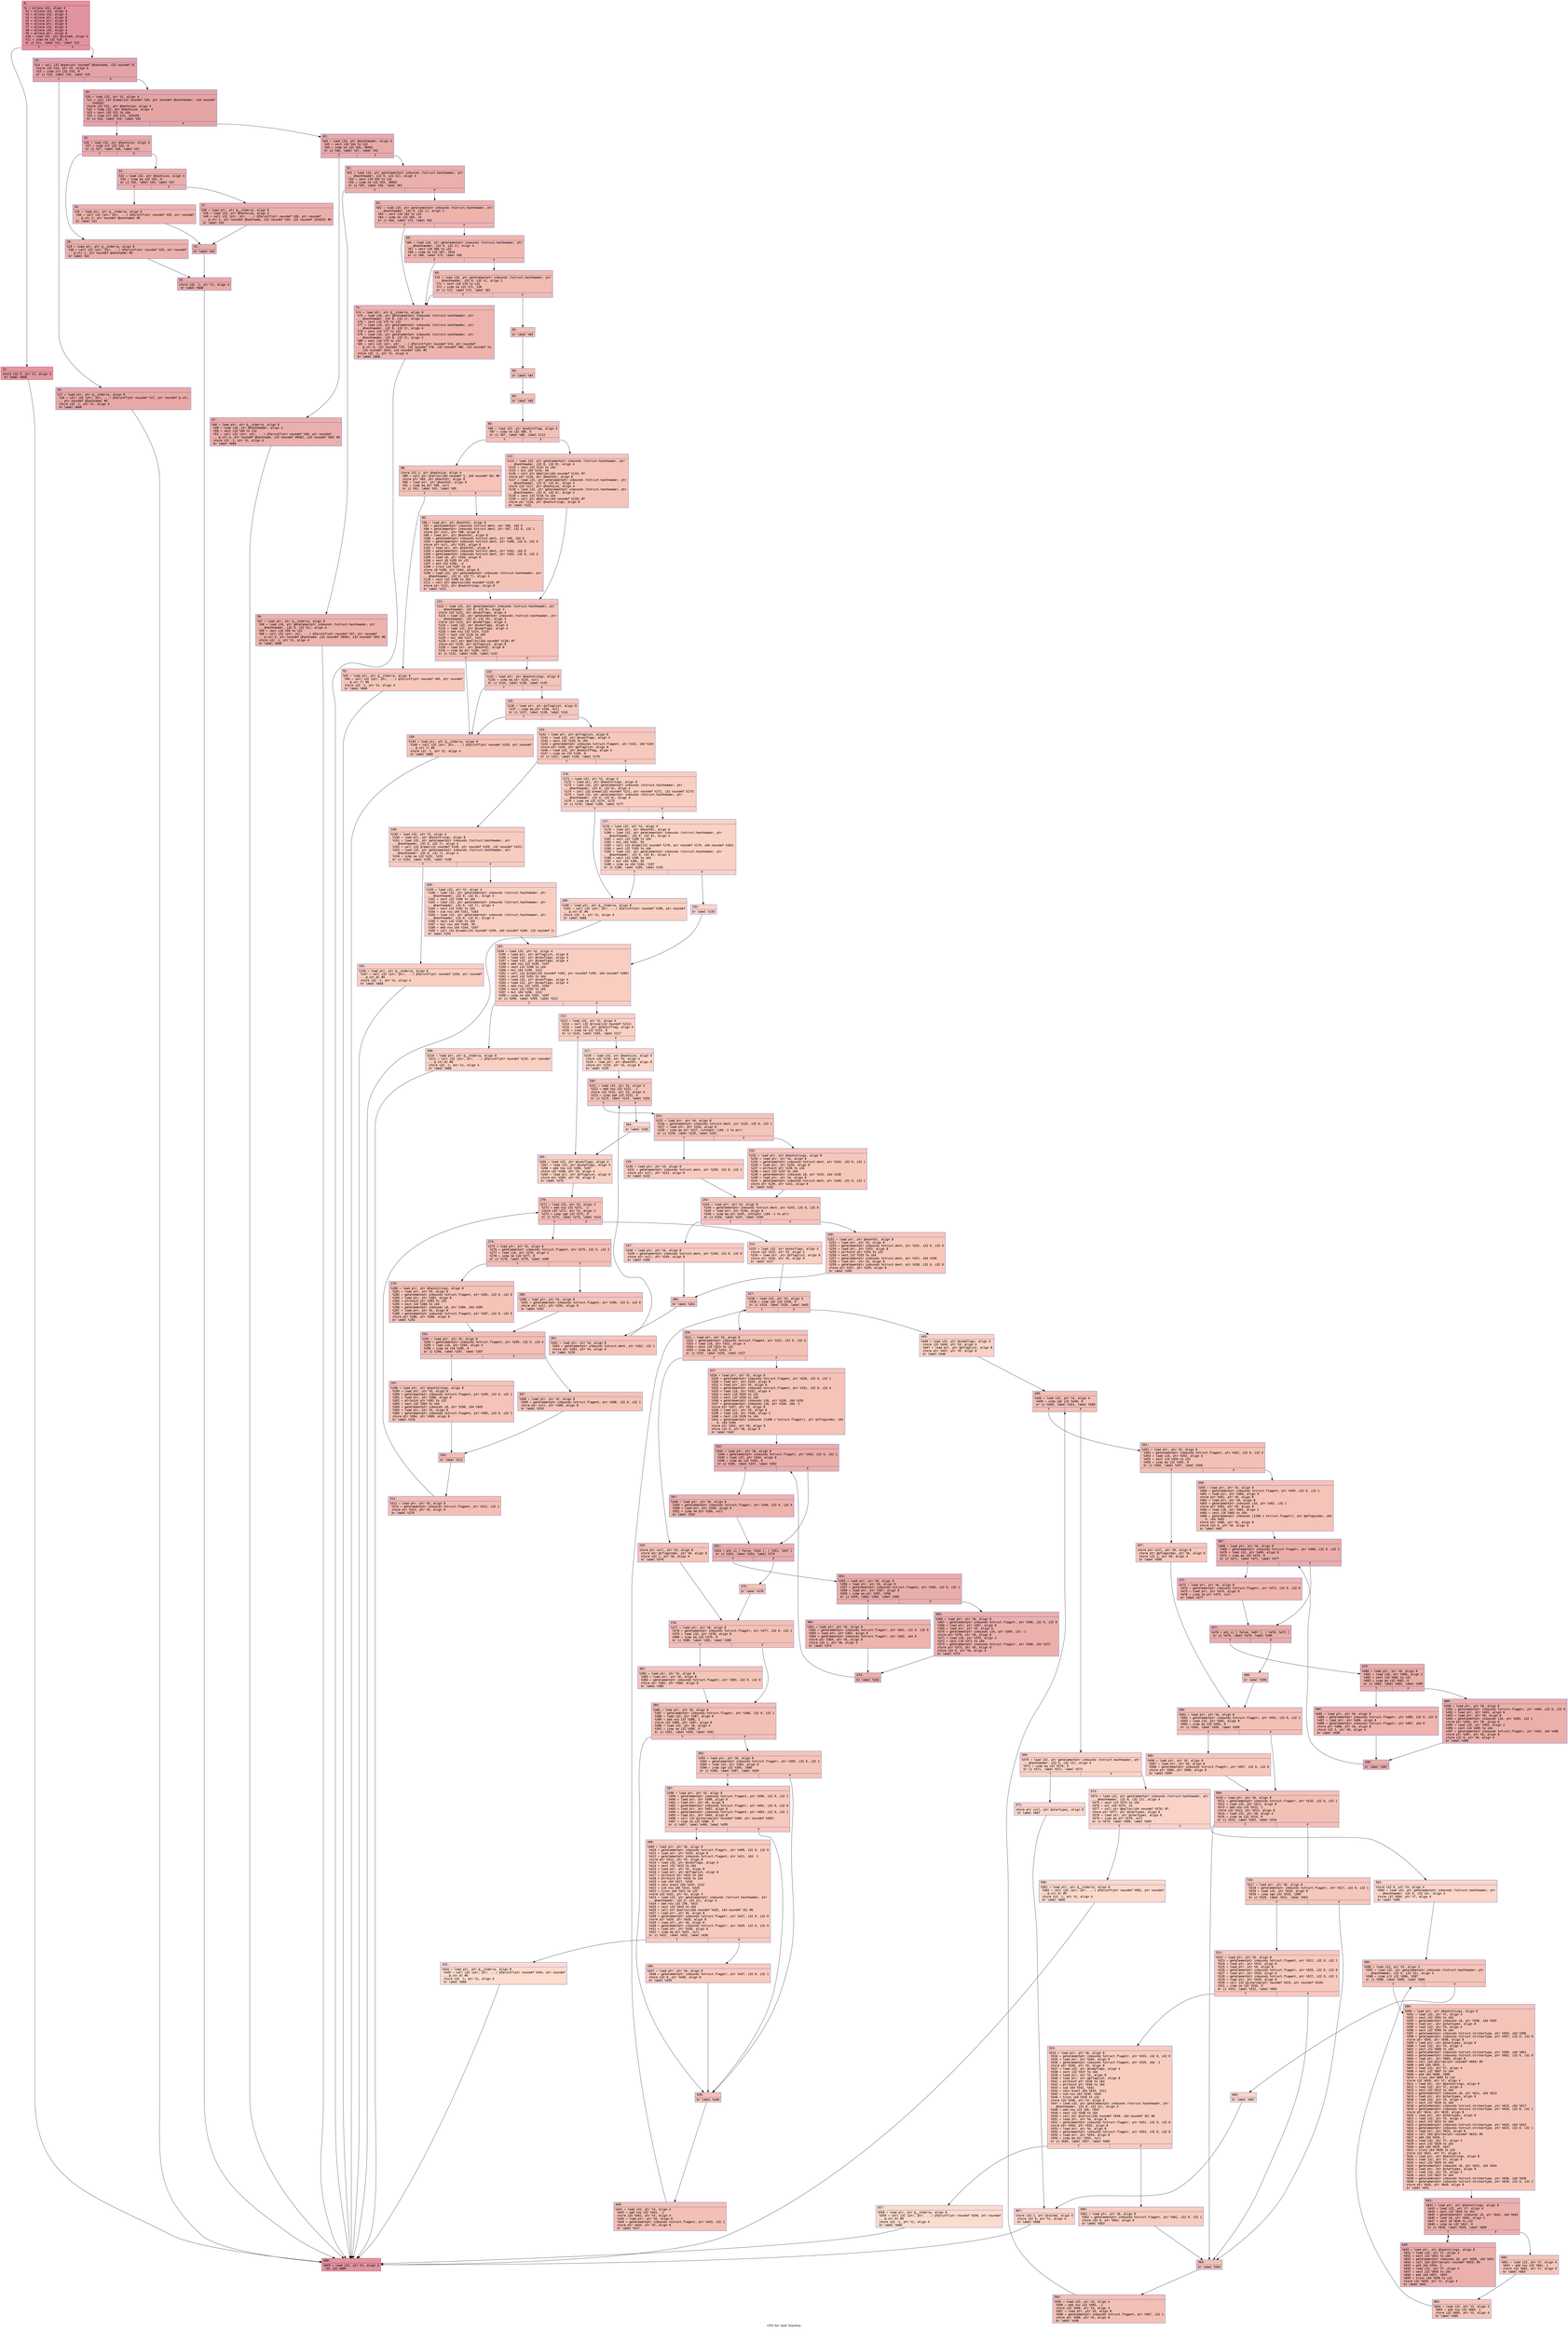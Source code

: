 digraph "CFG for 'linit' function" {
	label="CFG for 'linit' function";

	Node0x600001fde170 [shape=record,color="#b70d28ff", style=filled, fillcolor="#b70d2870" fontname="Courier",label="{0:\l|  %1 = alloca i32, align 4\l  %2 = alloca i32, align 4\l  %3 = alloca i32, align 4\l  %4 = alloca ptr, align 8\l  %5 = alloca ptr, align 8\l  %6 = alloca ptr, align 8\l  %7 = alloca i32, align 4\l  %8 = alloca i32, align 4\l  %9 = alloca ptr, align 8\l  %10 = load i32, ptr @inited, align 4\l  %11 = icmp ne i32 %10, 0\l  br i1 %11, label %12, label %13\l|{<s0>T|<s1>F}}"];
	Node0x600001fde170:s0 -> Node0x600001fde1c0[tooltip="0 -> 12\nProbability 62.50%" ];
	Node0x600001fde170:s1 -> Node0x600001fde210[tooltip="0 -> 13\nProbability 37.50%" ];
	Node0x600001fde1c0 [shape=record,color="#b70d28ff", style=filled, fillcolor="#bb1b2c70" fontname="Courier",label="{12:\l|  store i32 0, ptr %1, align 4\l  br label %668\l}"];
	Node0x600001fde1c0 -> Node0x600001fd8820[tooltip="12 -> 668\nProbability 100.00%" ];
	Node0x600001fde210 [shape=record,color="#3d50c3ff", style=filled, fillcolor="#c32e3170" fontname="Courier",label="{13:\l|  %14 = call i32 @open(ptr noundef @hashname, i32 noundef 0)\l  store i32 %14, ptr %2, align 4\l  %15 = icmp slt i32 %14, 0\l  br i1 %15, label %16, label %19\l|{<s0>T|<s1>F}}"];
	Node0x600001fde210:s0 -> Node0x600001fde260[tooltip="13 -> 16\nProbability 37.50%" ];
	Node0x600001fde210:s1 -> Node0x600001fde2b0[tooltip="13 -> 19\nProbability 62.50%" ];
	Node0x600001fde260 [shape=record,color="#3d50c3ff", style=filled, fillcolor="#ca3b3770" fontname="Courier",label="{16:\l|  %17 = load ptr, ptr @__stderrp, align 8\l  %18 = call i32 (ptr, ptr, ...) @fprintf(ptr noundef %17, ptr noundef @.str,\l... ptr noundef @hashname) #5\l  store i32 -1, ptr %1, align 4\l  br label %668\l}"];
	Node0x600001fde260 -> Node0x600001fd8820[tooltip="16 -> 668\nProbability 100.00%" ];
	Node0x600001fde2b0 [shape=record,color="#3d50c3ff", style=filled, fillcolor="#c5333470" fontname="Courier",label="{19:\l|  %20 = load i32, ptr %2, align 4\l  %21 = call i32 @read(i32 noundef %20, ptr noundef @hashheader, i64 noundef\l... 153420)\l  store i32 %21, ptr @hashsize, align 4\l  %22 = load i32, ptr @hashsize, align 4\l  %23 = sext i32 %22 to i64\l  %24 = icmp ult i64 %23, 153420\l  br i1 %24, label %25, label %43\l|{<s0>T|<s1>F}}"];
	Node0x600001fde2b0:s0 -> Node0x600001fde300[tooltip="19 -> 25\nProbability 50.00%" ];
	Node0x600001fde2b0:s1 -> Node0x600001fde530[tooltip="19 -> 43\nProbability 50.00%" ];
	Node0x600001fde300 [shape=record,color="#3d50c3ff", style=filled, fillcolor="#cc403a70" fontname="Courier",label="{25:\l|  %26 = load i32, ptr @hashsize, align 4\l  %27 = icmp slt i32 %26, 0\l  br i1 %27, label %28, label %31\l|{<s0>T|<s1>F}}"];
	Node0x600001fde300:s0 -> Node0x600001fde350[tooltip="25 -> 28\nProbability 37.50%" ];
	Node0x600001fde300:s1 -> Node0x600001fde3a0[tooltip="25 -> 31\nProbability 62.50%" ];
	Node0x600001fde350 [shape=record,color="#3d50c3ff", style=filled, fillcolor="#d24b4070" fontname="Courier",label="{28:\l|  %29 = load ptr, ptr @__stderrp, align 8\l  %30 = call i32 (ptr, ptr, ...) @fprintf(ptr noundef %29, ptr noundef\l... @.str.1, ptr noundef @hashname) #5\l  br label %42\l}"];
	Node0x600001fde350 -> Node0x600001fde4e0[tooltip="28 -> 42\nProbability 100.00%" ];
	Node0x600001fde3a0 [shape=record,color="#3d50c3ff", style=filled, fillcolor="#d0473d70" fontname="Courier",label="{31:\l|  %32 = load i32, ptr @hashsize, align 4\l  %33 = icmp eq i32 %32, 0\l  br i1 %33, label %34, label %37\l|{<s0>T|<s1>F}}"];
	Node0x600001fde3a0:s0 -> Node0x600001fde3f0[tooltip="31 -> 34\nProbability 37.50%" ];
	Node0x600001fde3a0:s1 -> Node0x600001fde440[tooltip="31 -> 37\nProbability 62.50%" ];
	Node0x600001fde3f0 [shape=record,color="#3d50c3ff", style=filled, fillcolor="#d8564670" fontname="Courier",label="{34:\l|  %35 = load ptr, ptr @__stderrp, align 8\l  %36 = call i32 (ptr, ptr, ...) @fprintf(ptr noundef %35, ptr noundef\l... @.str.2, ptr noundef @hashname) #5\l  br label %41\l}"];
	Node0x600001fde3f0 -> Node0x600001fde490[tooltip="34 -> 41\nProbability 100.00%" ];
	Node0x600001fde440 [shape=record,color="#3d50c3ff", style=filled, fillcolor="#d24b4070" fontname="Courier",label="{37:\l|  %38 = load ptr, ptr @__stderrp, align 8\l  %39 = load i32, ptr @hashsize, align 4\l  %40 = call i32 (ptr, ptr, ...) @fprintf(ptr noundef %38, ptr noundef\l... @.str.3, ptr noundef @hashname, i32 noundef %39, i32 noundef 153420) #5\l  br label %41\l}"];
	Node0x600001fde440 -> Node0x600001fde490[tooltip="37 -> 41\nProbability 100.00%" ];
	Node0x600001fde490 [shape=record,color="#3d50c3ff", style=filled, fillcolor="#d0473d70" fontname="Courier",label="{41:\l|  br label %42\l}"];
	Node0x600001fde490 -> Node0x600001fde4e0[tooltip="41 -> 42\nProbability 100.00%" ];
	Node0x600001fde4e0 [shape=record,color="#3d50c3ff", style=filled, fillcolor="#cc403a70" fontname="Courier",label="{42:\l|  store i32 -1, ptr %1, align 4\l  br label %668\l}"];
	Node0x600001fde4e0 -> Node0x600001fd8820[tooltip="42 -> 668\nProbability 100.00%" ];
	Node0x600001fde530 [shape=record,color="#3d50c3ff", style=filled, fillcolor="#cc403a70" fontname="Courier",label="{43:\l|  %44 = load i16, ptr @hashheader, align 4\l  %45 = zext i16 %44 to i32\l  %46 = icmp ne i32 %45, 38402\l  br i1 %46, label %47, label %52\l|{<s0>T|<s1>F}}"];
	Node0x600001fde530:s0 -> Node0x600001fde580[tooltip="43 -> 47\nProbability 50.00%" ];
	Node0x600001fde530:s1 -> Node0x600001fde5d0[tooltip="43 -> 52\nProbability 50.00%" ];
	Node0x600001fde580 [shape=record,color="#3d50c3ff", style=filled, fillcolor="#d24b4070" fontname="Courier",label="{47:\l|  %48 = load ptr, ptr @__stderrp, align 8\l  %49 = load i16, ptr @hashheader, align 4\l  %50 = zext i16 %49 to i32\l  %51 = call i32 (ptr, ptr, ...) @fprintf(ptr noundef %48, ptr noundef\l... @.str.4, ptr noundef @hashname, i32 noundef 38402, i32 noundef %50) #5\l  store i32 -1, ptr %1, align 4\l  br label %668\l}"];
	Node0x600001fde580 -> Node0x600001fd8820[tooltip="47 -> 668\nProbability 100.00%" ];
	Node0x600001fde5d0 [shape=record,color="#3d50c3ff", style=filled, fillcolor="#d24b4070" fontname="Courier",label="{52:\l|  %53 = load i16, ptr getelementptr inbounds (%struct.hashheader, ptr\l... @hashheader, i32 0, i32 31), align 4\l  %54 = zext i16 %53 to i32\l  %55 = icmp ne i32 %54, 38402\l  br i1 %55, label %56, label %61\l|{<s0>T|<s1>F}}"];
	Node0x600001fde5d0:s0 -> Node0x600001fde620[tooltip="52 -> 56\nProbability 50.00%" ];
	Node0x600001fde5d0:s1 -> Node0x600001fde670[tooltip="52 -> 61\nProbability 50.00%" ];
	Node0x600001fde620 [shape=record,color="#3d50c3ff", style=filled, fillcolor="#d6524470" fontname="Courier",label="{56:\l|  %57 = load ptr, ptr @__stderrp, align 8\l  %58 = load i16, ptr getelementptr inbounds (%struct.hashheader, ptr\l... @hashheader, i32 0, i32 31), align 4\l  %59 = zext i16 %58 to i32\l  %60 = call i32 (ptr, ptr, ...) @fprintf(ptr noundef %57, ptr noundef\l... @.str.5, ptr noundef @hashname, i32 noundef 38402, i32 noundef %59) #5\l  store i32 -1, ptr %1, align 4\l  br label %668\l}"];
	Node0x600001fde620 -> Node0x600001fd8820[tooltip="56 -> 668\nProbability 100.00%" ];
	Node0x600001fde670 [shape=record,color="#3d50c3ff", style=filled, fillcolor="#d6524470" fontname="Courier",label="{61:\l|  %62 = load i16, ptr getelementptr inbounds (%struct.hashheader, ptr\l... @hashheader, i32 0, i32 1), align 2\l  %63 = zext i16 %62 to i32\l  %64 = icmp ne i32 %63, 14\l  br i1 %64, label %73, label %65\l|{<s0>T|<s1>F}}"];
	Node0x600001fde670:s0 -> Node0x600001fde760[tooltip="61 -> 73\nProbability 50.00%" ];
	Node0x600001fde670:s1 -> Node0x600001fde6c0[tooltip="61 -> 65\nProbability 50.00%" ];
	Node0x600001fde6c0 [shape=record,color="#3d50c3ff", style=filled, fillcolor="#dc5d4a70" fontname="Courier",label="{65:\l|  %66 = load i16, ptr getelementptr inbounds (%struct.hashheader, ptr\l... @hashheader, i32 0, i32 2), align 4\l  %67 = sext i16 %66 to i32\l  %68 = icmp ne i32 %67, 1024\l  br i1 %68, label %73, label %69\l|{<s0>T|<s1>F}}"];
	Node0x600001fde6c0:s0 -> Node0x600001fde760[tooltip="65 -> 73\nProbability 50.00%" ];
	Node0x600001fde6c0:s1 -> Node0x600001fde710[tooltip="65 -> 69\nProbability 50.00%" ];
	Node0x600001fde710 [shape=record,color="#3d50c3ff", style=filled, fillcolor="#e1675170" fontname="Courier",label="{69:\l|  %70 = load i16, ptr getelementptr inbounds (%struct.hashheader, ptr\l... @hashheader, i32 0, i32 3), align 2\l  %71 = sext i16 %70 to i32\l  %72 = icmp ne i32 %71, 128\l  br i1 %72, label %73, label %82\l|{<s0>T|<s1>F}}"];
	Node0x600001fde710:s0 -> Node0x600001fde760[tooltip="69 -> 73\nProbability 50.00%" ];
	Node0x600001fde710:s1 -> Node0x600001fde7b0[tooltip="69 -> 82\nProbability 50.00%" ];
	Node0x600001fde760 [shape=record,color="#3d50c3ff", style=filled, fillcolor="#d8564670" fontname="Courier",label="{73:\l|  %74 = load ptr, ptr @__stderrp, align 8\l  %75 = load i16, ptr getelementptr inbounds (%struct.hashheader, ptr\l... @hashheader, i32 0, i32 1), align 2\l  %76 = zext i16 %75 to i32\l  %77 = load i16, ptr getelementptr inbounds (%struct.hashheader, ptr\l... @hashheader, i32 0, i32 2), align 4\l  %78 = sext i16 %77 to i32\l  %79 = load i16, ptr getelementptr inbounds (%struct.hashheader, ptr\l... @hashheader, i32 0, i32 3), align 2\l  %80 = sext i16 %79 to i32\l  %81 = call i32 (ptr, ptr, ...) @fprintf(ptr noundef %74, ptr noundef\l... @.str.6, i32 noundef %76, i32 noundef %78, i32 noundef %80, i32 noundef 14,\l... i32 noundef 1024, i32 noundef 128) #5\l  store i32 -1, ptr %1, align 4\l  br label %668\l}"];
	Node0x600001fde760 -> Node0x600001fd8820[tooltip="73 -> 668\nProbability 100.00%" ];
	Node0x600001fde7b0 [shape=record,color="#3d50c3ff", style=filled, fillcolor="#e5705870" fontname="Courier",label="{82:\l|  br label %83\l}"];
	Node0x600001fde7b0 -> Node0x600001fde800[tooltip="82 -> 83\nProbability 100.00%" ];
	Node0x600001fde800 [shape=record,color="#3d50c3ff", style=filled, fillcolor="#e5705870" fontname="Courier",label="{83:\l|  br label %84\l}"];
	Node0x600001fde800 -> Node0x600001fde850[tooltip="83 -> 84\nProbability 100.00%" ];
	Node0x600001fde850 [shape=record,color="#3d50c3ff", style=filled, fillcolor="#e5705870" fontname="Courier",label="{84:\l|  br label %85\l}"];
	Node0x600001fde850 -> Node0x600001fde8a0[tooltip="84 -> 85\nProbability 100.00%" ];
	Node0x600001fde8a0 [shape=record,color="#3d50c3ff", style=filled, fillcolor="#e5705870" fontname="Courier",label="{85:\l|  %86 = load i32, ptr @nodictflag, align 4\l  %87 = icmp ne i32 %86, 0\l  br i1 %87, label %88, label %112\l|{<s0>T|<s1>F}}"];
	Node0x600001fde8a0:s0 -> Node0x600001fde8f0[tooltip="85 -> 88\nProbability 62.50%" ];
	Node0x600001fde8a0:s1 -> Node0x600001fde9e0[tooltip="85 -> 112\nProbability 37.50%" ];
	Node0x600001fde8f0 [shape=record,color="#3d50c3ff", style=filled, fillcolor="#e8765c70" fontname="Courier",label="{88:\l|  store i32 1, ptr @hashsize, align 4\l  %89 = call ptr @calloc(i64 noundef 1, i64 noundef 56) #6\l  store ptr %89, ptr @hashtbl, align 8\l  %90 = load ptr, ptr @hashtbl, align 8\l  %91 = icmp eq ptr %90, null\l  br i1 %91, label %92, label %95\l|{<s0>T|<s1>F}}"];
	Node0x600001fde8f0:s0 -> Node0x600001fde940[tooltip="88 -> 92\nProbability 37.50%" ];
	Node0x600001fde8f0:s1 -> Node0x600001fde990[tooltip="88 -> 95\nProbability 62.50%" ];
	Node0x600001fde940 [shape=record,color="#3d50c3ff", style=filled, fillcolor="#ed836670" fontname="Courier",label="{92:\l|  %93 = load ptr, ptr @__stderrp, align 8\l  %94 = call i32 (ptr, ptr, ...) @fprintf(ptr noundef %93, ptr noundef\l... @.str.7) #5\l  store i32 -1, ptr %1, align 4\l  br label %668\l}"];
	Node0x600001fde940 -> Node0x600001fd8820[tooltip="92 -> 668\nProbability 100.00%" ];
	Node0x600001fde990 [shape=record,color="#3d50c3ff", style=filled, fillcolor="#e97a5f70" fontname="Courier",label="{95:\l|  %96 = load ptr, ptr @hashtbl, align 8\l  %97 = getelementptr inbounds %struct.dent, ptr %96, i64 0\l  %98 = getelementptr inbounds %struct.dent, ptr %97, i32 0, i32 1\l  store ptr null, ptr %98, align 8\l  %99 = load ptr, ptr @hashtbl, align 8\l  %100 = getelementptr inbounds %struct.dent, ptr %99, i64 0\l  %101 = getelementptr inbounds %struct.dent, ptr %100, i32 0, i32 0\l  store ptr null, ptr %101, align 8\l  %102 = load ptr, ptr @hashtbl, align 8\l  %103 = getelementptr inbounds %struct.dent, ptr %102, i64 0\l  %104 = getelementptr inbounds %struct.dent, ptr %103, i32 0, i32 3\l  %105 = load i8, ptr %104, align 8\l  %106 = sext i8 %105 to i32\l  %107 = and i32 %106, -4\l  %108 = trunc i32 %107 to i8\l  store i8 %108, ptr %104, align 8\l  %109 = load i32, ptr getelementptr inbounds (%struct.hashheader, ptr\l... @hashheader, i32 0, i32 7), align 4\l  %110 = zext i32 %109 to i64\l  %111 = call ptr @malloc(i64 noundef %110) #7\l  store ptr %111, ptr @hashstrings, align 8\l  br label %121\l}"];
	Node0x600001fde990 -> Node0x600001fdea30[tooltip="95 -> 121\nProbability 100.00%" ];
	Node0x600001fde9e0 [shape=record,color="#3d50c3ff", style=filled, fillcolor="#e97a5f70" fontname="Courier",label="{112:\l|  %113 = load i32, ptr getelementptr inbounds (%struct.hashheader, ptr\l... @hashheader, i32 0, i32 8), align 4\l  %114 = zext i32 %113 to i64\l  %115 = mul i64 %114, 56\l  %116 = call ptr @malloc(i64 noundef %115) #7\l  store ptr %116, ptr @hashtbl, align 8\l  %117 = load i32, ptr getelementptr inbounds (%struct.hashheader, ptr\l... @hashheader, i32 0, i32 8), align 4\l  store i32 %117, ptr @hashsize, align 4\l  %118 = load i32, ptr getelementptr inbounds (%struct.hashheader, ptr\l... @hashheader, i32 0, i32 6), align 4\l  %119 = zext i32 %118 to i64\l  %120 = call ptr @malloc(i64 noundef %119) #7\l  store ptr %120, ptr @hashstrings, align 8\l  br label %121\l}"];
	Node0x600001fde9e0 -> Node0x600001fdea30[tooltip="112 -> 121\nProbability 100.00%" ];
	Node0x600001fdea30 [shape=record,color="#3d50c3ff", style=filled, fillcolor="#e8765c70" fontname="Courier",label="{121:\l|  %122 = load i32, ptr getelementptr inbounds (%struct.hashheader, ptr\l... @hashheader, i32 0, i32 9), align 4\l  store i32 %122, ptr @numsflags, align 4\l  %123 = load i32, ptr getelementptr inbounds (%struct.hashheader, ptr\l... @hashheader, i32 0, i32 10), align 4\l  store i32 %123, ptr @numpflags, align 4\l  %124 = load i32, ptr @numsflags, align 4\l  %125 = load i32, ptr @numpflags, align 4\l  %126 = add nsw i32 %124, %125\l  %127 = sext i32 %126 to i64\l  %128 = mul i64 %127, 1312\l  %129 = call ptr @malloc(i64 noundef %128) #7\l  store ptr %129, ptr @sflaglist, align 8\l  %130 = load ptr, ptr @hashtbl, align 8\l  %131 = icmp eq ptr %130, null\l  br i1 %131, label %138, label %132\l|{<s0>T|<s1>F}}"];
	Node0x600001fdea30:s0 -> Node0x600001fdeb20[tooltip="121 -> 138\nProbability 37.50%" ];
	Node0x600001fdea30:s1 -> Node0x600001fdea80[tooltip="121 -> 132\nProbability 62.50%" ];
	Node0x600001fdea80 [shape=record,color="#3d50c3ff", style=filled, fillcolor="#e97a5f70" fontname="Courier",label="{132:\l|  %133 = load ptr, ptr @hashstrings, align 8\l  %134 = icmp eq ptr %133, null\l  br i1 %134, label %138, label %135\l|{<s0>T|<s1>F}}"];
	Node0x600001fdea80:s0 -> Node0x600001fdeb20[tooltip="132 -> 138\nProbability 37.50%" ];
	Node0x600001fdea80:s1 -> Node0x600001fdead0[tooltip="132 -> 135\nProbability 62.50%" ];
	Node0x600001fdead0 [shape=record,color="#3d50c3ff", style=filled, fillcolor="#ec7f6370" fontname="Courier",label="{135:\l|  %136 = load ptr, ptr @sflaglist, align 8\l  %137 = icmp eq ptr %136, null\l  br i1 %137, label %138, label %141\l|{<s0>T|<s1>F}}"];
	Node0x600001fdead0:s0 -> Node0x600001fdeb20[tooltip="135 -> 138\nProbability 37.50%" ];
	Node0x600001fdead0:s1 -> Node0x600001fdeb70[tooltip="135 -> 141\nProbability 62.50%" ];
	Node0x600001fdeb20 [shape=record,color="#3d50c3ff", style=filled, fillcolor="#e8765c70" fontname="Courier",label="{138:\l|  %139 = load ptr, ptr @__stderrp, align 8\l  %140 = call i32 (ptr, ptr, ...) @fprintf(ptr noundef %139, ptr noundef\l... @.str.7) #5\l  store i32 -1, ptr %1, align 4\l  br label %668\l}"];
	Node0x600001fdeb20 -> Node0x600001fd8820[tooltip="138 -> 668\nProbability 100.00%" ];
	Node0x600001fdeb70 [shape=record,color="#3d50c3ff", style=filled, fillcolor="#ed836670" fontname="Courier",label="{141:\l|  %142 = load ptr, ptr @sflaglist, align 8\l  %143 = load i32, ptr @numsflags, align 4\l  %144 = sext i32 %143 to i64\l  %145 = getelementptr inbounds %struct.flagent, ptr %142, i64 %144\l  store ptr %145, ptr @pflaglist, align 8\l  %146 = load i32, ptr @nodictflag, align 4\l  %147 = icmp ne i32 %146, 0\l  br i1 %147, label %148, label %170\l|{<s0>T|<s1>F}}"];
	Node0x600001fdeb70:s0 -> Node0x600001fdebc0[tooltip="141 -> 148\nProbability 62.50%" ];
	Node0x600001fdeb70:s1 -> Node0x600001fdecb0[tooltip="141 -> 170\nProbability 37.50%" ];
	Node0x600001fdebc0 [shape=record,color="#3d50c3ff", style=filled, fillcolor="#f08b6e70" fontname="Courier",label="{148:\l|  %149 = load i32, ptr %2, align 4\l  %150 = load ptr, ptr @hashstrings, align 8\l  %151 = load i32, ptr getelementptr inbounds (%struct.hashheader, ptr\l... @hashheader, i32 0, i32 7), align 4\l  %152 = call i32 @read(i32 noundef %149, ptr noundef %150, i32 noundef %151)\l  %153 = load i32, ptr getelementptr inbounds (%struct.hashheader, ptr\l... @hashheader, i32 0, i32 7), align 4\l  %154 = icmp ne i32 %152, %153\l  br i1 %154, label %155, label %158\l|{<s0>T|<s1>F}}"];
	Node0x600001fdebc0:s0 -> Node0x600001fdec10[tooltip="148 -> 155\nProbability 50.00%" ];
	Node0x600001fdebc0:s1 -> Node0x600001fdec60[tooltip="148 -> 158\nProbability 50.00%" ];
	Node0x600001fdec10 [shape=record,color="#3d50c3ff", style=filled, fillcolor="#f2907270" fontname="Courier",label="{155:\l|  %156 = load ptr, ptr @__stderrp, align 8\l  %157 = call i32 (ptr, ptr, ...) @fprintf(ptr noundef %156, ptr noundef\l... @.str.8) #5\l  store i32 -1, ptr %1, align 4\l  br label %668\l}"];
	Node0x600001fdec10 -> Node0x600001fd8820[tooltip="155 -> 668\nProbability 100.00%" ];
	Node0x600001fdec60 [shape=record,color="#3d50c3ff", style=filled, fillcolor="#f2907270" fontname="Courier",label="{158:\l|  %159 = load i32, ptr %2, align 4\l  %160 = load i32, ptr getelementptr inbounds (%struct.hashheader, ptr\l... @hashheader, i32 0, i32 6), align 4\l  %161 = sext i32 %160 to i64\l  %162 = load i32, ptr getelementptr inbounds (%struct.hashheader, ptr\l... @hashheader, i32 0, i32 7), align 4\l  %163 = sext i32 %162 to i64\l  %164 = sub nsw i64 %161, %163\l  %165 = load i32, ptr getelementptr inbounds (%struct.hashheader, ptr\l... @hashheader, i32 0, i32 8), align 4\l  %166 = sext i32 %165 to i64\l  %167 = mul nsw i64 %166, 56\l  %168 = add nsw i64 %164, %167\l  %169 = call i32 @lseek(i32 noundef %159, i64 noundef %168, i32 noundef 1)\l  br label %193\l}"];
	Node0x600001fdec60 -> Node0x600001fdedf0[tooltip="158 -> 193\nProbability 100.00%" ];
	Node0x600001fdecb0 [shape=record,color="#3d50c3ff", style=filled, fillcolor="#f2907270" fontname="Courier",label="{170:\l|  %171 = load i32, ptr %2, align 4\l  %172 = load ptr, ptr @hashstrings, align 8\l  %173 = load i32, ptr getelementptr inbounds (%struct.hashheader, ptr\l... @hashheader, i32 0, i32 6), align 4\l  %174 = call i32 @read(i32 noundef %171, ptr noundef %172, i32 noundef %173)\l  %175 = load i32, ptr getelementptr inbounds (%struct.hashheader, ptr\l... @hashheader, i32 0, i32 6), align 4\l  %176 = icmp ne i32 %174, %175\l  br i1 %176, label %189, label %177\l|{<s0>T|<s1>F}}"];
	Node0x600001fdecb0:s0 -> Node0x600001fded50[tooltip="170 -> 189\nProbability 50.00%" ];
	Node0x600001fdecb0:s1 -> Node0x600001fded00[tooltip="170 -> 177\nProbability 50.00%" ];
	Node0x600001fded00 [shape=record,color="#3d50c3ff", style=filled, fillcolor="#f4987a70" fontname="Courier",label="{177:\l|  %178 = load i32, ptr %2, align 4\l  %179 = load ptr, ptr @hashtbl, align 8\l  %180 = load i32, ptr getelementptr inbounds (%struct.hashheader, ptr\l... @hashheader, i32 0, i32 8), align 4\l  %181 = zext i32 %180 to i64\l  %182 = mul i64 %181, 56\l  %183 = call i32 @read(i32 noundef %178, ptr noundef %179, i64 noundef %182)\l  %184 = sext i32 %183 to i64\l  %185 = load i32, ptr getelementptr inbounds (%struct.hashheader, ptr\l... @hashheader, i32 0, i32 8), align 4\l  %186 = sext i32 %185 to i64\l  %187 = mul i64 %186, 56\l  %188 = icmp ne i64 %184, %187\l  br i1 %188, label %189, label %192\l|{<s0>T|<s1>F}}"];
	Node0x600001fded00:s0 -> Node0x600001fded50[tooltip="177 -> 189\nProbability 50.00%" ];
	Node0x600001fded00:s1 -> Node0x600001fdeda0[tooltip="177 -> 192\nProbability 50.00%" ];
	Node0x600001fded50 [shape=record,color="#3d50c3ff", style=filled, fillcolor="#f3947570" fontname="Courier",label="{189:\l|  %190 = load ptr, ptr @__stderrp, align 8\l  %191 = call i32 (ptr, ptr, ...) @fprintf(ptr noundef %190, ptr noundef\l... @.str.8) #5\l  store i32 -1, ptr %1, align 4\l  br label %668\l}"];
	Node0x600001fded50 -> Node0x600001fd8820[tooltip="189 -> 668\nProbability 100.00%" ];
	Node0x600001fdeda0 [shape=record,color="#3d50c3ff", style=filled, fillcolor="#f5a08170" fontname="Courier",label="{192:\l|  br label %193\l}"];
	Node0x600001fdeda0 -> Node0x600001fdedf0[tooltip="192 -> 193\nProbability 100.00%" ];
	Node0x600001fdedf0 [shape=record,color="#3d50c3ff", style=filled, fillcolor="#f2907270" fontname="Courier",label="{193:\l|  %194 = load i32, ptr %2, align 4\l  %195 = load ptr, ptr @sflaglist, align 8\l  %196 = load i32, ptr @numsflags, align 4\l  %197 = load i32, ptr @numpflags, align 4\l  %198 = add nsw i32 %196, %197\l  %199 = zext i32 %198 to i64\l  %200 = mul i64 %199, 1312\l  %201 = call i32 @read(i32 noundef %194, ptr noundef %195, i64 noundef %200)\l  %202 = sext i32 %201 to i64\l  %203 = load i32, ptr @numsflags, align 4\l  %204 = load i32, ptr @numpflags, align 4\l  %205 = add nsw i32 %203, %204\l  %206 = sext i32 %205 to i64\l  %207 = mul i64 %206, 1312\l  %208 = icmp ne i64 %202, %207\l  br i1 %208, label %209, label %212\l|{<s0>T|<s1>F}}"];
	Node0x600001fdedf0:s0 -> Node0x600001fdee40[tooltip="193 -> 209\nProbability 50.00%" ];
	Node0x600001fdedf0:s1 -> Node0x600001fdee90[tooltip="193 -> 212\nProbability 50.00%" ];
	Node0x600001fdee40 [shape=record,color="#3d50c3ff", style=filled, fillcolor="#f3947570" fontname="Courier",label="{209:\l|  %210 = load ptr, ptr @__stderrp, align 8\l  %211 = call i32 (ptr, ptr, ...) @fprintf(ptr noundef %210, ptr noundef\l... @.str.8) #5\l  store i32 -1, ptr %1, align 4\l  br label %668\l}"];
	Node0x600001fdee40 -> Node0x600001fd8820[tooltip="209 -> 668\nProbability 100.00%" ];
	Node0x600001fdee90 [shape=record,color="#3d50c3ff", style=filled, fillcolor="#f3947570" fontname="Courier",label="{212:\l|  %213 = load i32, ptr %2, align 4\l  %214 = call i32 @close(i32 noundef %213)\l  %215 = load i32, ptr @nodictflag, align 4\l  %216 = icmp ne i32 %215, 0\l  br i1 %216, label %265, label %217\l|{<s0>T|<s1>F}}"];
	Node0x600001fdee90:s0 -> Node0x600001fdf250[tooltip="212 -> 265\nProbability 62.50%" ];
	Node0x600001fdee90:s1 -> Node0x600001fdeee0[tooltip="212 -> 217\nProbability 37.50%" ];
	Node0x600001fdeee0 [shape=record,color="#3d50c3ff", style=filled, fillcolor="#f5a08170" fontname="Courier",label="{217:\l|  %218 = load i32, ptr @hashsize, align 4\l  store i32 %218, ptr %3, align 4\l  %219 = load ptr, ptr @hashtbl, align 8\l  store ptr %219, ptr %4, align 8\l  br label %220\l}"];
	Node0x600001fdeee0 -> Node0x600001fdef30[tooltip="217 -> 220\nProbability 100.00%" ];
	Node0x600001fdef30 [shape=record,color="#3d50c3ff", style=filled, fillcolor="#e97a5f70" fontname="Courier",label="{220:\l|  %221 = load i32, ptr %3, align 4\l  %222 = add nsw i32 %221, -1\l  store i32 %222, ptr %3, align 4\l  %223 = icmp sge i32 %222, 0\l  br i1 %223, label %224, label %264\l|{<s0>T|<s1>F}}"];
	Node0x600001fdef30:s0 -> Node0x600001fdef80[tooltip="220 -> 224\nProbability 96.88%" ];
	Node0x600001fdef30:s1 -> Node0x600001fdf200[tooltip="220 -> 264\nProbability 3.12%" ];
	Node0x600001fdef80 [shape=record,color="#3d50c3ff", style=filled, fillcolor="#e97a5f70" fontname="Courier",label="{224:\l|  %225 = load ptr, ptr %4, align 8\l  %226 = getelementptr inbounds %struct.dent, ptr %225, i32 0, i32 1\l  %227 = load ptr, ptr %226, align 8\l  %228 = icmp eq ptr %227, inttoptr (i64 -1 to ptr)\l  br i1 %228, label %229, label %232\l|{<s0>T|<s1>F}}"];
	Node0x600001fdef80:s0 -> Node0x600001fdefd0[tooltip="224 -> 229\nProbability 37.50%" ];
	Node0x600001fdef80:s1 -> Node0x600001fdf020[tooltip="224 -> 232\nProbability 62.50%" ];
	Node0x600001fdefd0 [shape=record,color="#3d50c3ff", style=filled, fillcolor="#ef886b70" fontname="Courier",label="{229:\l|  %230 = load ptr, ptr %4, align 8\l  %231 = getelementptr inbounds %struct.dent, ptr %230, i32 0, i32 1\l  store ptr null, ptr %231, align 8\l  br label %242\l}"];
	Node0x600001fdefd0 -> Node0x600001fdf070[tooltip="229 -> 242\nProbability 100.00%" ];
	Node0x600001fdf020 [shape=record,color="#3d50c3ff", style=filled, fillcolor="#ec7f6370" fontname="Courier",label="{232:\l|  %233 = load ptr, ptr @hashstrings, align 8\l  %234 = load ptr, ptr %4, align 8\l  %235 = getelementptr inbounds %struct.dent, ptr %234, i32 0, i32 1\l  %236 = load ptr, ptr %235, align 8\l  %237 = ptrtoint ptr %236 to i32\l  %238 = sext i32 %237 to i64\l  %239 = getelementptr inbounds i8, ptr %233, i64 %238\l  %240 = load ptr, ptr %4, align 8\l  %241 = getelementptr inbounds %struct.dent, ptr %240, i32 0, i32 1\l  store ptr %239, ptr %241, align 8\l  br label %242\l}"];
	Node0x600001fdf020 -> Node0x600001fdf070[tooltip="232 -> 242\nProbability 100.00%" ];
	Node0x600001fdf070 [shape=record,color="#3d50c3ff", style=filled, fillcolor="#e97a5f70" fontname="Courier",label="{242:\l|  %243 = load ptr, ptr %4, align 8\l  %244 = getelementptr inbounds %struct.dent, ptr %243, i32 0, i32 0\l  %245 = load ptr, ptr %244, align 8\l  %246 = icmp eq ptr %245, inttoptr (i64 -1 to ptr)\l  br i1 %246, label %247, label %250\l|{<s0>T|<s1>F}}"];
	Node0x600001fdf070:s0 -> Node0x600001fdf0c0[tooltip="242 -> 247\nProbability 37.50%" ];
	Node0x600001fdf070:s1 -> Node0x600001fdf110[tooltip="242 -> 250\nProbability 62.50%" ];
	Node0x600001fdf0c0 [shape=record,color="#3d50c3ff", style=filled, fillcolor="#ef886b70" fontname="Courier",label="{247:\l|  %248 = load ptr, ptr %4, align 8\l  %249 = getelementptr inbounds %struct.dent, ptr %248, i32 0, i32 0\l  store ptr null, ptr %249, align 8\l  br label %260\l}"];
	Node0x600001fdf0c0 -> Node0x600001fdf160[tooltip="247 -> 260\nProbability 100.00%" ];
	Node0x600001fdf110 [shape=record,color="#3d50c3ff", style=filled, fillcolor="#ec7f6370" fontname="Courier",label="{250:\l|  %251 = load ptr, ptr @hashtbl, align 8\l  %252 = load ptr, ptr %4, align 8\l  %253 = getelementptr inbounds %struct.dent, ptr %252, i32 0, i32 0\l  %254 = load ptr, ptr %253, align 8\l  %255 = ptrtoint ptr %254 to i32\l  %256 = sext i32 %255 to i64\l  %257 = getelementptr inbounds %struct.dent, ptr %251, i64 %256\l  %258 = load ptr, ptr %4, align 8\l  %259 = getelementptr inbounds %struct.dent, ptr %258, i32 0, i32 0\l  store ptr %257, ptr %259, align 8\l  br label %260\l}"];
	Node0x600001fdf110 -> Node0x600001fdf160[tooltip="250 -> 260\nProbability 100.00%" ];
	Node0x600001fdf160 [shape=record,color="#3d50c3ff", style=filled, fillcolor="#e97a5f70" fontname="Courier",label="{260:\l|  br label %261\l}"];
	Node0x600001fdf160 -> Node0x600001fdf1b0[tooltip="260 -> 261\nProbability 100.00%" ];
	Node0x600001fdf1b0 [shape=record,color="#3d50c3ff", style=filled, fillcolor="#e97a5f70" fontname="Courier",label="{261:\l|  %262 = load ptr, ptr %4, align 8\l  %263 = getelementptr inbounds %struct.dent, ptr %262, i32 1\l  store ptr %263, ptr %4, align 8\l  br label %220\l}"];
	Node0x600001fdf1b0 -> Node0x600001fdef30[tooltip="261 -> 220\nProbability 100.00%" ];
	Node0x600001fdf200 [shape=record,color="#3d50c3ff", style=filled, fillcolor="#f5a08170" fontname="Courier",label="{264:\l|  br label %265\l}"];
	Node0x600001fdf200 -> Node0x600001fdf250[tooltip="264 -> 265\nProbability 100.00%" ];
	Node0x600001fdf250 [shape=record,color="#3d50c3ff", style=filled, fillcolor="#f3947570" fontname="Courier",label="{265:\l|  %266 = load i32, ptr @numsflags, align 4\l  %267 = load i32, ptr @numpflags, align 4\l  %268 = add nsw i32 %266, %267\l  store i32 %268, ptr %3, align 4\l  %269 = load ptr, ptr @sflaglist, align 8\l  store ptr %269, ptr %5, align 8\l  br label %270\l}"];
	Node0x600001fdf250 -> Node0x600001fdf2a0[tooltip="265 -> 270\nProbability 100.00%" ];
	Node0x600001fdf2a0 [shape=record,color="#3d50c3ff", style=filled, fillcolor="#e36c5570" fontname="Courier",label="{270:\l|  %271 = load i32, ptr %3, align 4\l  %272 = add nsw i32 %271, -1\l  store i32 %272, ptr %3, align 4\l  %273 = icmp sge i32 %272, 0\l  br i1 %273, label %274, label %314\l|{<s0>T|<s1>F}}"];
	Node0x600001fdf2a0:s0 -> Node0x600001fdf2f0[tooltip="270 -> 274\nProbability 96.88%" ];
	Node0x600001fdf2a0:s1 -> Node0x600001fdf570[tooltip="270 -> 314\nProbability 3.12%" ];
	Node0x600001fdf2f0 [shape=record,color="#3d50c3ff", style=filled, fillcolor="#e36c5570" fontname="Courier",label="{274:\l|  %275 = load ptr, ptr %5, align 8\l  %276 = getelementptr inbounds %struct.flagent, ptr %275, i32 0, i32 3\l  %277 = load i16, ptr %276, align 2\l  %278 = icmp ne i16 %277, 0\l  br i1 %278, label %279, label %289\l|{<s0>T|<s1>F}}"];
	Node0x600001fdf2f0:s0 -> Node0x600001fdf340[tooltip="274 -> 279\nProbability 62.50%" ];
	Node0x600001fdf2f0:s1 -> Node0x600001fdf390[tooltip="274 -> 289\nProbability 37.50%" ];
	Node0x600001fdf340 [shape=record,color="#3d50c3ff", style=filled, fillcolor="#e8765c70" fontname="Courier",label="{279:\l|  %280 = load ptr, ptr @hashstrings, align 8\l  %281 = load ptr, ptr %5, align 8\l  %282 = getelementptr inbounds %struct.flagent, ptr %281, i32 0, i32 0\l  %283 = load ptr, ptr %282, align 8\l  %284 = ptrtoint ptr %283 to i32\l  %285 = sext i32 %284 to i64\l  %286 = getelementptr inbounds i8, ptr %280, i64 %285\l  %287 = load ptr, ptr %5, align 8\l  %288 = getelementptr inbounds %struct.flagent, ptr %287, i32 0, i32 0\l  store ptr %286, ptr %288, align 8\l  br label %292\l}"];
	Node0x600001fdf340 -> Node0x600001fdf3e0[tooltip="279 -> 292\nProbability 100.00%" ];
	Node0x600001fdf390 [shape=record,color="#3d50c3ff", style=filled, fillcolor="#e97a5f70" fontname="Courier",label="{289:\l|  %290 = load ptr, ptr %5, align 8\l  %291 = getelementptr inbounds %struct.flagent, ptr %290, i32 0, i32 0\l  store ptr null, ptr %291, align 8\l  br label %292\l}"];
	Node0x600001fdf390 -> Node0x600001fdf3e0[tooltip="289 -> 292\nProbability 100.00%" ];
	Node0x600001fdf3e0 [shape=record,color="#3d50c3ff", style=filled, fillcolor="#e36c5570" fontname="Courier",label="{292:\l|  %293 = load ptr, ptr %5, align 8\l  %294 = getelementptr inbounds %struct.flagent, ptr %293, i32 0, i32 4\l  %295 = load i16, ptr %294, align 4\l  %296 = icmp ne i16 %295, 0\l  br i1 %296, label %297, label %307\l|{<s0>T|<s1>F}}"];
	Node0x600001fdf3e0:s0 -> Node0x600001fdf430[tooltip="292 -> 297\nProbability 62.50%" ];
	Node0x600001fdf3e0:s1 -> Node0x600001fdf480[tooltip="292 -> 307\nProbability 37.50%" ];
	Node0x600001fdf430 [shape=record,color="#3d50c3ff", style=filled, fillcolor="#e8765c70" fontname="Courier",label="{297:\l|  %298 = load ptr, ptr @hashstrings, align 8\l  %299 = load ptr, ptr %5, align 8\l  %300 = getelementptr inbounds %struct.flagent, ptr %299, i32 0, i32 1\l  %301 = load ptr, ptr %300, align 8\l  %302 = ptrtoint ptr %301 to i32\l  %303 = sext i32 %302 to i64\l  %304 = getelementptr inbounds i8, ptr %298, i64 %303\l  %305 = load ptr, ptr %5, align 8\l  %306 = getelementptr inbounds %struct.flagent, ptr %305, i32 0, i32 1\l  store ptr %304, ptr %306, align 8\l  br label %310\l}"];
	Node0x600001fdf430 -> Node0x600001fdf4d0[tooltip="297 -> 310\nProbability 100.00%" ];
	Node0x600001fdf480 [shape=record,color="#3d50c3ff", style=filled, fillcolor="#e97a5f70" fontname="Courier",label="{307:\l|  %308 = load ptr, ptr %5, align 8\l  %309 = getelementptr inbounds %struct.flagent, ptr %308, i32 0, i32 1\l  store ptr null, ptr %309, align 8\l  br label %310\l}"];
	Node0x600001fdf480 -> Node0x600001fdf4d0[tooltip="307 -> 310\nProbability 100.00%" ];
	Node0x600001fdf4d0 [shape=record,color="#3d50c3ff", style=filled, fillcolor="#e36c5570" fontname="Courier",label="{310:\l|  br label %311\l}"];
	Node0x600001fdf4d0 -> Node0x600001fdf520[tooltip="310 -> 311\nProbability 100.00%" ];
	Node0x600001fdf520 [shape=record,color="#3d50c3ff", style=filled, fillcolor="#e36c5570" fontname="Courier",label="{311:\l|  %312 = load ptr, ptr %5, align 8\l  %313 = getelementptr inbounds %struct.flagent, ptr %312, i32 1\l  store ptr %313, ptr %5, align 8\l  br label %270\l}"];
	Node0x600001fdf520 -> Node0x600001fdf2a0[tooltip="311 -> 270\nProbability 100.00%" ];
	Node0x600001fdf570 [shape=record,color="#3d50c3ff", style=filled, fillcolor="#f3947570" fontname="Courier",label="{314:\l|  %315 = load i32, ptr @numsflags, align 4\l  store i32 %315, ptr %3, align 4\l  %316 = load ptr, ptr @sflaglist, align 8\l  store ptr %316, ptr %5, align 8\l  br label %317\l}"];
	Node0x600001fdf570 -> Node0x600001fdf5c0[tooltip="314 -> 317\nProbability 100.00%" ];
	Node0x600001fdf5c0 [shape=record,color="#3d50c3ff", style=filled, fillcolor="#e5705870" fontname="Courier",label="{317:\l|  %318 = load i32, ptr %3, align 4\l  %319 = icmp sgt i32 %318, 0\l  br i1 %319, label %320, label %445\l|{<s0>T|<s1>F}}"];
	Node0x600001fdf5c0:s0 -> Node0x600001fdf610[tooltip="317 -> 320\nProbability 96.88%" ];
	Node0x600001fdf5c0:s1 -> Node0x600001fdfca0[tooltip="317 -> 445\nProbability 3.12%" ];
	Node0x600001fdf610 [shape=record,color="#3d50c3ff", style=filled, fillcolor="#e5705870" fontname="Courier",label="{320:\l|  %321 = load ptr, ptr %5, align 8\l  %322 = getelementptr inbounds %struct.flagent, ptr %321, i32 0, i32 4\l  %323 = load i16, ptr %322, align 4\l  %324 = sext i16 %323 to i32\l  %325 = icmp eq i32 %324, 0\l  br i1 %325, label %326, label %327\l|{<s0>T|<s1>F}}"];
	Node0x600001fdf610:s0 -> Node0x600001fdf660[tooltip="320 -> 326\nProbability 37.50%" ];
	Node0x600001fdf610:s1 -> Node0x600001fdf6b0[tooltip="320 -> 327\nProbability 62.50%" ];
	Node0x600001fdf660 [shape=record,color="#3d50c3ff", style=filled, fillcolor="#e97a5f70" fontname="Courier",label="{326:\l|  store ptr null, ptr %9, align 8\l  store ptr @sflagindex, ptr %6, align 8\l  store i32 1, ptr %8, align 4\l  br label %376\l}"];
	Node0x600001fdf660 -> Node0x600001fdf980[tooltip="326 -> 376\nProbability 100.00%" ];
	Node0x600001fdf6b0 [shape=record,color="#3d50c3ff", style=filled, fillcolor="#e8765c70" fontname="Courier",label="{327:\l|  %328 = load ptr, ptr %5, align 8\l  %329 = getelementptr inbounds %struct.flagent, ptr %328, i32 0, i32 1\l  %330 = load ptr, ptr %329, align 8\l  %331 = load ptr, ptr %5, align 8\l  %332 = getelementptr inbounds %struct.flagent, ptr %331, i32 0, i32 4\l  %333 = load i16, ptr %332, align 4\l  %334 = sext i16 %333 to i32\l  %335 = sext i32 %334 to i64\l  %336 = getelementptr inbounds i16, ptr %330, i64 %335\l  %337 = getelementptr inbounds i16, ptr %336, i64 -1\l  store ptr %337, ptr %9, align 8\l  %338 = load ptr, ptr %9, align 8\l  %339 = load i16, ptr %338, align 2\l  %340 = zext i16 %339 to i64\l  %341 = getelementptr inbounds [1280 x %struct.flagptr], ptr @sflagindex, i64\l... 0, i64 %340\l  store ptr %341, ptr %6, align 8\l  store i32 0, ptr %8, align 4\l  br label %342\l}"];
	Node0x600001fdf6b0 -> Node0x600001fdf700[tooltip="327 -> 342\nProbability 100.00%" ];
	Node0x600001fdf700 [shape=record,color="#3d50c3ff", style=filled, fillcolor="#d0473d70" fontname="Courier",label="{342:\l|  %343 = load ptr, ptr %6, align 8\l  %344 = getelementptr inbounds %struct.flagptr, ptr %343, i32 0, i32 1\l  %345 = load i32, ptr %344, align 8\l  %346 = icmp eq i32 %345, 0\l  br i1 %346, label %347, label %352\l|{<s0>T|<s1>F}}"];
	Node0x600001fdf700:s0 -> Node0x600001fdf750[tooltip="342 -> 347\nProbability 37.50%" ];
	Node0x600001fdf700:s1 -> Node0x600001fdf7a0[tooltip="342 -> 352\nProbability 62.50%" ];
	Node0x600001fdf750 [shape=record,color="#3d50c3ff", style=filled, fillcolor="#d6524470" fontname="Courier",label="{347:\l|  %348 = load ptr, ptr %6, align 8\l  %349 = getelementptr inbounds %struct.flagptr, ptr %348, i32 0, i32 0\l  %350 = load ptr, ptr %349, align 8\l  %351 = icmp ne ptr %350, null\l  br label %352\l}"];
	Node0x600001fdf750 -> Node0x600001fdf7a0[tooltip="347 -> 352\nProbability 100.00%" ];
	Node0x600001fdf7a0 [shape=record,color="#3d50c3ff", style=filled, fillcolor="#d0473d70" fontname="Courier",label="{352:\l|  %353 = phi i1 [ false, %342 ], [ %351, %347 ]\l  br i1 %353, label %354, label %375\l|{<s0>T|<s1>F}}"];
	Node0x600001fdf7a0:s0 -> Node0x600001fdf7f0[tooltip="352 -> 354\nProbability 96.88%" ];
	Node0x600001fdf7a0:s1 -> Node0x600001fdf930[tooltip="352 -> 375\nProbability 3.12%" ];
	Node0x600001fdf7f0 [shape=record,color="#3d50c3ff", style=filled, fillcolor="#d0473d70" fontname="Courier",label="{354:\l|  %355 = load ptr, ptr %9, align 8\l  %356 = load ptr, ptr %5, align 8\l  %357 = getelementptr inbounds %struct.flagent, ptr %356, i32 0, i32 1\l  %358 = load ptr, ptr %357, align 8\l  %359 = icmp eq ptr %355, %358\l  br i1 %359, label %360, label %365\l|{<s0>T|<s1>F}}"];
	Node0x600001fdf7f0:s0 -> Node0x600001fdf840[tooltip="354 -> 360\nProbability 37.50%" ];
	Node0x600001fdf7f0:s1 -> Node0x600001fdf890[tooltip="354 -> 365\nProbability 62.50%" ];
	Node0x600001fdf840 [shape=record,color="#3d50c3ff", style=filled, fillcolor="#d6524470" fontname="Courier",label="{360:\l|  %361 = load ptr, ptr %6, align 8\l  %362 = getelementptr inbounds %struct.flagptr, ptr %361, i32 0, i32 0\l  %363 = load ptr, ptr %362, align 8\l  %364 = getelementptr inbounds %struct.flagptr, ptr %363, i64 0\l  store ptr %364, ptr %6, align 8\l  store i32 1, ptr %8, align 4\l  br label %374\l}"];
	Node0x600001fdf840 -> Node0x600001fdf8e0[tooltip="360 -> 374\nProbability 100.00%" ];
	Node0x600001fdf890 [shape=record,color="#3d50c3ff", style=filled, fillcolor="#d24b4070" fontname="Courier",label="{365:\l|  %366 = load ptr, ptr %6, align 8\l  %367 = getelementptr inbounds %struct.flagptr, ptr %366, i32 0, i32 0\l  %368 = load ptr, ptr %367, align 8\l  %369 = load ptr, ptr %9, align 8\l  %370 = getelementptr inbounds i16, ptr %369, i32 -1\l  store ptr %370, ptr %9, align 8\l  %371 = load i16, ptr %370, align 2\l  %372 = zext i16 %371 to i64\l  %373 = getelementptr inbounds %struct.flagptr, ptr %368, i64 %372\l  store ptr %373, ptr %6, align 8\l  store i32 0, ptr %8, align 4\l  br label %374\l}"];
	Node0x600001fdf890 -> Node0x600001fdf8e0[tooltip="365 -> 374\nProbability 100.00%" ];
	Node0x600001fdf8e0 [shape=record,color="#3d50c3ff", style=filled, fillcolor="#d0473d70" fontname="Courier",label="{374:\l|  br label %342\l}"];
	Node0x600001fdf8e0 -> Node0x600001fdf700[tooltip="374 -> 342\nProbability 100.00%" ];
	Node0x600001fdf930 [shape=record,color="#3d50c3ff", style=filled, fillcolor="#e8765c70" fontname="Courier",label="{375:\l|  br label %376\l}"];
	Node0x600001fdf930 -> Node0x600001fdf980[tooltip="375 -> 376\nProbability 100.00%" ];
	Node0x600001fdf980 [shape=record,color="#3d50c3ff", style=filled, fillcolor="#e5705870" fontname="Courier",label="{376:\l|  %377 = load ptr, ptr %6, align 8\l  %378 = getelementptr inbounds %struct.flagptr, ptr %377, i32 0, i32 1\l  %379 = load i32, ptr %378, align 8\l  %380 = icmp eq i32 %379, 0\l  br i1 %380, label %381, label %385\l|{<s0>T|<s1>F}}"];
	Node0x600001fdf980:s0 -> Node0x600001fdf9d0[tooltip="376 -> 381\nProbability 37.50%" ];
	Node0x600001fdf980:s1 -> Node0x600001fdfa20[tooltip="376 -> 385\nProbability 62.50%" ];
	Node0x600001fdf9d0 [shape=record,color="#3d50c3ff", style=filled, fillcolor="#e97a5f70" fontname="Courier",label="{381:\l|  %382 = load ptr, ptr %5, align 8\l  %383 = load ptr, ptr %6, align 8\l  %384 = getelementptr inbounds %struct.flagptr, ptr %383, i32 0, i32 0\l  store ptr %382, ptr %384, align 8\l  br label %385\l}"];
	Node0x600001fdf9d0 -> Node0x600001fdfa20[tooltip="381 -> 385\nProbability 100.00%" ];
	Node0x600001fdfa20 [shape=record,color="#3d50c3ff", style=filled, fillcolor="#e5705870" fontname="Courier",label="{385:\l|  %386 = load ptr, ptr %6, align 8\l  %387 = getelementptr inbounds %struct.flagptr, ptr %386, i32 0, i32 1\l  %388 = load i32, ptr %387, align 8\l  %389 = add nsw i32 %388, 1\l  store i32 %389, ptr %387, align 8\l  %390 = load i32, ptr %8, align 4\l  %391 = icmp ne i32 %390, 0\l  br i1 %391, label %439, label %392\l|{<s0>T|<s1>F}}"];
	Node0x600001fdfa20:s0 -> Node0x600001fdfc00[tooltip="385 -> 439\nProbability 62.50%" ];
	Node0x600001fdfa20:s1 -> Node0x600001fdfa70[tooltip="385 -> 392\nProbability 37.50%" ];
	Node0x600001fdfa70 [shape=record,color="#3d50c3ff", style=filled, fillcolor="#e97a5f70" fontname="Courier",label="{392:\l|  %393 = load ptr, ptr %6, align 8\l  %394 = getelementptr inbounds %struct.flagptr, ptr %393, i32 0, i32 1\l  %395 = load i32, ptr %394, align 8\l  %396 = icmp sge i32 %395, 1000\l  br i1 %396, label %397, label %439\l|{<s0>T|<s1>F}}"];
	Node0x600001fdfa70:s0 -> Node0x600001fdfac0[tooltip="392 -> 397\nProbability 50.00%" ];
	Node0x600001fdfa70:s1 -> Node0x600001fdfc00[tooltip="392 -> 439\nProbability 50.00%" ];
	Node0x600001fdfac0 [shape=record,color="#3d50c3ff", style=filled, fillcolor="#ed836670" fontname="Courier",label="{397:\l|  %398 = load ptr, ptr %5, align 8\l  %399 = getelementptr inbounds %struct.flagent, ptr %398, i32 0, i32 1\l  %400 = load ptr, ptr %399, align 8\l  %401 = load ptr, ptr %6, align 8\l  %402 = getelementptr inbounds %struct.flagptr, ptr %401, i32 0, i32 0\l  %403 = load ptr, ptr %402, align 8\l  %404 = getelementptr inbounds %struct.flagent, ptr %403, i32 0, i32 1\l  %405 = load ptr, ptr %404, align 8\l  %406 = call i32 @icharcmp(ptr noundef %400, ptr noundef %405)\l  %407 = icmp ne i32 %406, 0\l  br i1 %407, label %408, label %439\l|{<s0>T|<s1>F}}"];
	Node0x600001fdfac0:s0 -> Node0x600001fdfb10[tooltip="397 -> 408\nProbability 62.50%" ];
	Node0x600001fdfac0:s1 -> Node0x600001fdfc00[tooltip="397 -> 439\nProbability 37.50%" ];
	Node0x600001fdfb10 [shape=record,color="#3d50c3ff", style=filled, fillcolor="#ef886b70" fontname="Courier",label="{408:\l|  %409 = load ptr, ptr %6, align 8\l  %410 = getelementptr inbounds %struct.flagptr, ptr %409, i32 0, i32 0\l  %411 = load ptr, ptr %410, align 8\l  %412 = getelementptr inbounds %struct.flagent, ptr %411, i64 -1\l  store ptr %412, ptr %5, align 8\l  %413 = load i32, ptr @numsflags, align 4\l  %414 = sext i32 %413 to i64\l  %415 = load ptr, ptr %5, align 8\l  %416 = load ptr, ptr @sflaglist, align 8\l  %417 = ptrtoint ptr %415 to i64\l  %418 = ptrtoint ptr %416 to i64\l  %419 = sub i64 %417, %418\l  %420 = sdiv exact i64 %419, 1312\l  %421 = sub nsw i64 %414, %420\l  %422 = trunc i64 %421 to i32\l  store i32 %422, ptr %3, align 4\l  %423 = load i32, ptr getelementptr inbounds (%struct.hashheader, ptr\l... @hashheader, i32 0, i32 12), align 4\l  %424 = add nsw i32 256, %423\l  %425 = zext i32 %424 to i64\l  %426 = call ptr @calloc(i64 noundef %425, i64 noundef 16) #6\l  %427 = load ptr, ptr %6, align 8\l  %428 = getelementptr inbounds %struct.flagptr, ptr %427, i32 0, i32 0\l  store ptr %426, ptr %428, align 8\l  %429 = load ptr, ptr %6, align 8\l  %430 = getelementptr inbounds %struct.flagptr, ptr %429, i32 0, i32 0\l  %431 = load ptr, ptr %430, align 8\l  %432 = icmp eq ptr %431, null\l  br i1 %432, label %433, label %436\l|{<s0>T|<s1>F}}"];
	Node0x600001fdfb10:s0 -> Node0x600001fdfb60[tooltip="408 -> 433\nProbability 3.12%" ];
	Node0x600001fdfb10:s1 -> Node0x600001fdfbb0[tooltip="408 -> 436\nProbability 96.88%" ];
	Node0x600001fdfb60 [shape=record,color="#3d50c3ff", style=filled, fillcolor="#f7af9170" fontname="Courier",label="{433:\l|  %434 = load ptr, ptr @__stderrp, align 8\l  %435 = call i32 (ptr, ptr, ...) @fprintf(ptr noundef %434, ptr noundef\l... @.str.9) #5\l  store i32 -1, ptr %1, align 4\l  br label %668\l}"];
	Node0x600001fdfb60 -> Node0x600001fd8820[tooltip="433 -> 668\nProbability 100.00%" ];
	Node0x600001fdfbb0 [shape=record,color="#3d50c3ff", style=filled, fillcolor="#ef886b70" fontname="Courier",label="{436:\l|  %437 = load ptr, ptr %6, align 8\l  %438 = getelementptr inbounds %struct.flagptr, ptr %437, i32 0, i32 1\l  store i32 0, ptr %438, align 8\l  br label %439\l}"];
	Node0x600001fdfbb0 -> Node0x600001fdfc00[tooltip="436 -> 439\nProbability 100.00%" ];
	Node0x600001fdfc00 [shape=record,color="#3d50c3ff", style=filled, fillcolor="#e5705870" fontname="Courier",label="{439:\l|  br label %440\l}"];
	Node0x600001fdfc00 -> Node0x600001fdfc50[tooltip="439 -> 440\nProbability 100.00%" ];
	Node0x600001fdfc50 [shape=record,color="#3d50c3ff", style=filled, fillcolor="#e5705870" fontname="Courier",label="{440:\l|  %441 = load i32, ptr %3, align 4\l  %442 = add nsw i32 %441, -1\l  store i32 %442, ptr %3, align 4\l  %443 = load ptr, ptr %5, align 8\l  %444 = getelementptr inbounds %struct.flagent, ptr %443, i32 1\l  store ptr %444, ptr %5, align 8\l  br label %317\l}"];
	Node0x600001fdfc50 -> Node0x600001fdf5c0[tooltip="440 -> 317\nProbability 100.00%" ];
	Node0x600001fdfca0 [shape=record,color="#3d50c3ff", style=filled, fillcolor="#f4987a70" fontname="Courier",label="{445:\l|  %446 = load i32, ptr @numpflags, align 4\l  store i32 %446, ptr %3, align 4\l  %447 = load ptr, ptr @pflaglist, align 8\l  store ptr %447, ptr %5, align 8\l  br label %448\l}"];
	Node0x600001fdfca0 -> Node0x600001fdfcf0[tooltip="445 -> 448\nProbability 100.00%" ];
	Node0x600001fdfcf0 [shape=record,color="#3d50c3ff", style=filled, fillcolor="#e5705870" fontname="Courier",label="{448:\l|  %449 = load i32, ptr %3, align 4\l  %450 = icmp sgt i32 %449, 0\l  br i1 %450, label %451, label %569\l|{<s0>T|<s1>F}}"];
	Node0x600001fdfcf0:s0 -> Node0x600001fdfd40[tooltip="448 -> 451\nProbability 96.88%" ];
	Node0x600001fdfcf0:s1 -> Node0x600001fd8410[tooltip="448 -> 569\nProbability 3.12%" ];
	Node0x600001fdfd40 [shape=record,color="#3d50c3ff", style=filled, fillcolor="#e5705870" fontname="Courier",label="{451:\l|  %452 = load ptr, ptr %5, align 8\l  %453 = getelementptr inbounds %struct.flagent, ptr %452, i32 0, i32 4\l  %454 = load i16, ptr %453, align 4\l  %455 = sext i16 %454 to i32\l  %456 = icmp eq i32 %455, 0\l  br i1 %456, label %457, label %458\l|{<s0>T|<s1>F}}"];
	Node0x600001fdfd40:s0 -> Node0x600001fdfd90[tooltip="451 -> 457\nProbability 37.50%" ];
	Node0x600001fdfd40:s1 -> Node0x600001fdfde0[tooltip="451 -> 458\nProbability 62.50%" ];
	Node0x600001fdfd90 [shape=record,color="#3d50c3ff", style=filled, fillcolor="#ec7f6370" fontname="Courier",label="{457:\l|  store ptr null, ptr %9, align 8\l  store ptr @pflagindex, ptr %6, align 8\l  store i32 1, ptr %8, align 4\l  br label %500\l}"];
	Node0x600001fdfd90 -> Node0x600001fd80f0[tooltip="457 -> 500\nProbability 100.00%" ];
	Node0x600001fdfde0 [shape=record,color="#3d50c3ff", style=filled, fillcolor="#e8765c70" fontname="Courier",label="{458:\l|  %459 = load ptr, ptr %5, align 8\l  %460 = getelementptr inbounds %struct.flagent, ptr %459, i32 0, i32 1\l  %461 = load ptr, ptr %460, align 8\l  store ptr %461, ptr %9, align 8\l  %462 = load ptr, ptr %9, align 8\l  %463 = getelementptr inbounds i16, ptr %462, i32 1\l  store ptr %463, ptr %9, align 8\l  %464 = load i16, ptr %462, align 2\l  %465 = zext i16 %464 to i64\l  %466 = getelementptr inbounds [1280 x %struct.flagptr], ptr @pflagindex, i64\l... 0, i64 %465\l  store ptr %466, ptr %6, align 8\l  store i32 0, ptr %8, align 4\l  br label %467\l}"];
	Node0x600001fdfde0 -> Node0x600001fdfe30[tooltip="458 -> 467\nProbability 100.00%" ];
	Node0x600001fdfe30 [shape=record,color="#3d50c3ff", style=filled, fillcolor="#d0473d70" fontname="Courier",label="{467:\l|  %468 = load ptr, ptr %6, align 8\l  %469 = getelementptr inbounds %struct.flagptr, ptr %468, i32 0, i32 1\l  %470 = load i32, ptr %469, align 8\l  %471 = icmp eq i32 %470, 0\l  br i1 %471, label %472, label %477\l|{<s0>T|<s1>F}}"];
	Node0x600001fdfe30:s0 -> Node0x600001fdfe80[tooltip="467 -> 472\nProbability 37.50%" ];
	Node0x600001fdfe30:s1 -> Node0x600001fdfed0[tooltip="467 -> 477\nProbability 62.50%" ];
	Node0x600001fdfe80 [shape=record,color="#3d50c3ff", style=filled, fillcolor="#d8564670" fontname="Courier",label="{472:\l|  %473 = load ptr, ptr %6, align 8\l  %474 = getelementptr inbounds %struct.flagptr, ptr %473, i32 0, i32 0\l  %475 = load ptr, ptr %474, align 8\l  %476 = icmp ne ptr %475, null\l  br label %477\l}"];
	Node0x600001fdfe80 -> Node0x600001fdfed0[tooltip="472 -> 477\nProbability 100.00%" ];
	Node0x600001fdfed0 [shape=record,color="#3d50c3ff", style=filled, fillcolor="#d0473d70" fontname="Courier",label="{477:\l|  %478 = phi i1 [ false, %467 ], [ %476, %472 ]\l  br i1 %478, label %479, label %499\l|{<s0>T|<s1>F}}"];
	Node0x600001fdfed0:s0 -> Node0x600001fdff20[tooltip="477 -> 479\nProbability 96.88%" ];
	Node0x600001fdfed0:s1 -> Node0x600001fd80a0[tooltip="477 -> 499\nProbability 3.12%" ];
	Node0x600001fdff20 [shape=record,color="#3d50c3ff", style=filled, fillcolor="#d0473d70" fontname="Courier",label="{479:\l|  %480 = load ptr, ptr %9, align 8\l  %481 = load i16, ptr %480, align 2\l  %482 = zext i16 %481 to i32\l  %483 = icmp eq i32 %482, 0\l  br i1 %483, label %484, label %489\l|{<s0>T|<s1>F}}"];
	Node0x600001fdff20:s0 -> Node0x600001fdff70[tooltip="479 -> 484\nProbability 37.50%" ];
	Node0x600001fdff20:s1 -> Node0x600001fd8000[tooltip="479 -> 489\nProbability 62.50%" ];
	Node0x600001fdff70 [shape=record,color="#3d50c3ff", style=filled, fillcolor="#d8564670" fontname="Courier",label="{484:\l|  %485 = load ptr, ptr %6, align 8\l  %486 = getelementptr inbounds %struct.flagptr, ptr %485, i32 0, i32 0\l  %487 = load ptr, ptr %486, align 8\l  %488 = getelementptr inbounds %struct.flagptr, ptr %487, i64 0\l  store ptr %488, ptr %6, align 8\l  store i32 1, ptr %8, align 4\l  br label %498\l}"];
	Node0x600001fdff70 -> Node0x600001fd8050[tooltip="484 -> 498\nProbability 100.00%" ];
	Node0x600001fd8000 [shape=record,color="#3d50c3ff", style=filled, fillcolor="#d24b4070" fontname="Courier",label="{489:\l|  %490 = load ptr, ptr %6, align 8\l  %491 = getelementptr inbounds %struct.flagptr, ptr %490, i32 0, i32 0\l  %492 = load ptr, ptr %491, align 8\l  %493 = load ptr, ptr %9, align 8\l  %494 = getelementptr inbounds i16, ptr %493, i32 1\l  store ptr %494, ptr %9, align 8\l  %495 = load i16, ptr %493, align 2\l  %496 = zext i16 %495 to i64\l  %497 = getelementptr inbounds %struct.flagptr, ptr %492, i64 %496\l  store ptr %497, ptr %6, align 8\l  store i32 0, ptr %8, align 4\l  br label %498\l}"];
	Node0x600001fd8000 -> Node0x600001fd8050[tooltip="489 -> 498\nProbability 100.00%" ];
	Node0x600001fd8050 [shape=record,color="#3d50c3ff", style=filled, fillcolor="#d0473d70" fontname="Courier",label="{498:\l|  br label %467\l}"];
	Node0x600001fd8050 -> Node0x600001fdfe30[tooltip="498 -> 467\nProbability 100.00%" ];
	Node0x600001fd80a0 [shape=record,color="#3d50c3ff", style=filled, fillcolor="#e8765c70" fontname="Courier",label="{499:\l|  br label %500\l}"];
	Node0x600001fd80a0 -> Node0x600001fd80f0[tooltip="499 -> 500\nProbability 100.00%" ];
	Node0x600001fd80f0 [shape=record,color="#3d50c3ff", style=filled, fillcolor="#e5705870" fontname="Courier",label="{500:\l|  %501 = load ptr, ptr %6, align 8\l  %502 = getelementptr inbounds %struct.flagptr, ptr %501, i32 0, i32 1\l  %503 = load i32, ptr %502, align 8\l  %504 = icmp eq i32 %503, 0\l  br i1 %504, label %505, label %509\l|{<s0>T|<s1>F}}"];
	Node0x600001fd80f0:s0 -> Node0x600001fd8140[tooltip="500 -> 505\nProbability 37.50%" ];
	Node0x600001fd80f0:s1 -> Node0x600001fd8190[tooltip="500 -> 509\nProbability 62.50%" ];
	Node0x600001fd8140 [shape=record,color="#3d50c3ff", style=filled, fillcolor="#ec7f6370" fontname="Courier",label="{505:\l|  %506 = load ptr, ptr %5, align 8\l  %507 = load ptr, ptr %6, align 8\l  %508 = getelementptr inbounds %struct.flagptr, ptr %507, i32 0, i32 0\l  store ptr %506, ptr %508, align 8\l  br label %509\l}"];
	Node0x600001fd8140 -> Node0x600001fd8190[tooltip="505 -> 509\nProbability 100.00%" ];
	Node0x600001fd8190 [shape=record,color="#3d50c3ff", style=filled, fillcolor="#e5705870" fontname="Courier",label="{509:\l|  %510 = load ptr, ptr %6, align 8\l  %511 = getelementptr inbounds %struct.flagptr, ptr %510, i32 0, i32 1\l  %512 = load i32, ptr %511, align 8\l  %513 = add nsw i32 %512, 1\l  store i32 %513, ptr %511, align 8\l  %514 = load i32, ptr %8, align 4\l  %515 = icmp ne i32 %514, 0\l  br i1 %515, label %563, label %516\l|{<s0>T|<s1>F}}"];
	Node0x600001fd8190:s0 -> Node0x600001fd8370[tooltip="509 -> 563\nProbability 62.50%" ];
	Node0x600001fd8190:s1 -> Node0x600001fd81e0[tooltip="509 -> 516\nProbability 37.50%" ];
	Node0x600001fd81e0 [shape=record,color="#3d50c3ff", style=filled, fillcolor="#ec7f6370" fontname="Courier",label="{516:\l|  %517 = load ptr, ptr %6, align 8\l  %518 = getelementptr inbounds %struct.flagptr, ptr %517, i32 0, i32 1\l  %519 = load i32, ptr %518, align 8\l  %520 = icmp sge i32 %519, 1000\l  br i1 %520, label %521, label %563\l|{<s0>T|<s1>F}}"];
	Node0x600001fd81e0:s0 -> Node0x600001fd8230[tooltip="516 -> 521\nProbability 50.00%" ];
	Node0x600001fd81e0:s1 -> Node0x600001fd8370[tooltip="516 -> 563\nProbability 50.00%" ];
	Node0x600001fd8230 [shape=record,color="#3d50c3ff", style=filled, fillcolor="#ed836670" fontname="Courier",label="{521:\l|  %522 = load ptr, ptr %5, align 8\l  %523 = getelementptr inbounds %struct.flagent, ptr %522, i32 0, i32 1\l  %524 = load ptr, ptr %523, align 8\l  %525 = load ptr, ptr %6, align 8\l  %526 = getelementptr inbounds %struct.flagptr, ptr %525, i32 0, i32 0\l  %527 = load ptr, ptr %526, align 8\l  %528 = getelementptr inbounds %struct.flagent, ptr %527, i32 0, i32 1\l  %529 = load ptr, ptr %528, align 8\l  %530 = call i32 @icharcmp(ptr noundef %524, ptr noundef %529)\l  %531 = icmp ne i32 %530, 0\l  br i1 %531, label %532, label %563\l|{<s0>T|<s1>F}}"];
	Node0x600001fd8230:s0 -> Node0x600001fd8280[tooltip="521 -> 532\nProbability 62.50%" ];
	Node0x600001fd8230:s1 -> Node0x600001fd8370[tooltip="521 -> 563\nProbability 37.50%" ];
	Node0x600001fd8280 [shape=record,color="#3d50c3ff", style=filled, fillcolor="#f08b6e70" fontname="Courier",label="{532:\l|  %533 = load ptr, ptr %6, align 8\l  %534 = getelementptr inbounds %struct.flagptr, ptr %533, i32 0, i32 0\l  %535 = load ptr, ptr %534, align 8\l  %536 = getelementptr inbounds %struct.flagent, ptr %535, i64 -1\l  store ptr %536, ptr %5, align 8\l  %537 = load i32, ptr @numpflags, align 4\l  %538 = sext i32 %537 to i64\l  %539 = load ptr, ptr %5, align 8\l  %540 = load ptr, ptr @pflaglist, align 8\l  %541 = ptrtoint ptr %539 to i64\l  %542 = ptrtoint ptr %540 to i64\l  %543 = sub i64 %541, %542\l  %544 = sdiv exact i64 %543, 1312\l  %545 = sub nsw i64 %538, %544\l  %546 = trunc i64 %545 to i32\l  store i32 %546, ptr %3, align 4\l  %547 = load i32, ptr getelementptr inbounds (%struct.hashheader, ptr\l... @hashheader, i32 0, i32 12), align 4\l  %548 = add nsw i32 256, %547\l  %549 = sext i32 %548 to i64\l  %550 = call ptr @calloc(i64 noundef %549, i64 noundef 16) #6\l  %551 = load ptr, ptr %6, align 8\l  %552 = getelementptr inbounds %struct.flagptr, ptr %551, i32 0, i32 0\l  store ptr %550, ptr %552, align 8\l  %553 = load ptr, ptr %6, align 8\l  %554 = getelementptr inbounds %struct.flagptr, ptr %553, i32 0, i32 0\l  %555 = load ptr, ptr %554, align 8\l  %556 = icmp eq ptr %555, null\l  br i1 %556, label %557, label %560\l|{<s0>T|<s1>F}}"];
	Node0x600001fd8280:s0 -> Node0x600001fd82d0[tooltip="532 -> 557\nProbability 3.12%" ];
	Node0x600001fd8280:s1 -> Node0x600001fd8320[tooltip="532 -> 560\nProbability 96.88%" ];
	Node0x600001fd82d0 [shape=record,color="#3d50c3ff", style=filled, fillcolor="#f7af9170" fontname="Courier",label="{557:\l|  %558 = load ptr, ptr @__stderrp, align 8\l  %559 = call i32 (ptr, ptr, ...) @fprintf(ptr noundef %558, ptr noundef\l... @.str.9) #5\l  store i32 -1, ptr %1, align 4\l  br label %668\l}"];
	Node0x600001fd82d0 -> Node0x600001fd8820[tooltip="557 -> 668\nProbability 100.00%" ];
	Node0x600001fd8320 [shape=record,color="#3d50c3ff", style=filled, fillcolor="#f08b6e70" fontname="Courier",label="{560:\l|  %561 = load ptr, ptr %6, align 8\l  %562 = getelementptr inbounds %struct.flagptr, ptr %561, i32 0, i32 1\l  store i32 0, ptr %562, align 8\l  br label %563\l}"];
	Node0x600001fd8320 -> Node0x600001fd8370[tooltip="560 -> 563\nProbability 100.00%" ];
	Node0x600001fd8370 [shape=record,color="#3d50c3ff", style=filled, fillcolor="#e5705870" fontname="Courier",label="{563:\l|  br label %564\l}"];
	Node0x600001fd8370 -> Node0x600001fd83c0[tooltip="563 -> 564\nProbability 100.00%" ];
	Node0x600001fd83c0 [shape=record,color="#3d50c3ff", style=filled, fillcolor="#e5705870" fontname="Courier",label="{564:\l|  %565 = load i32, ptr %3, align 4\l  %566 = add nsw i32 %565, -1\l  store i32 %566, ptr %3, align 4\l  %567 = load ptr, ptr %5, align 8\l  %568 = getelementptr inbounds %struct.flagent, ptr %567, i32 1\l  store ptr %568, ptr %5, align 8\l  br label %448\l}"];
	Node0x600001fd83c0 -> Node0x600001fdfcf0[tooltip="564 -> 448\nProbability 100.00%" ];
	Node0x600001fd8410 [shape=record,color="#3d50c3ff", style=filled, fillcolor="#f4987a70" fontname="Courier",label="{569:\l|  %570 = load i32, ptr getelementptr inbounds (%struct.hashheader, ptr\l... @hashheader, i32 0, i32 13), align 4\l  %571 = icmp eq i32 %570, 0\l  br i1 %571, label %572, label %573\l|{<s0>T|<s1>F}}"];
	Node0x600001fd8410:s0 -> Node0x600001fd8460[tooltip="569 -> 572\nProbability 37.50%" ];
	Node0x600001fd8410:s1 -> Node0x600001fd84b0[tooltip="569 -> 573\nProbability 62.50%" ];
	Node0x600001fd8460 [shape=record,color="#3d50c3ff", style=filled, fillcolor="#f6a38570" fontname="Courier",label="{572:\l|  store ptr null, ptr @chartypes, align 8\l  br label %667\l}"];
	Node0x600001fd8460 -> Node0x600001fd87d0[tooltip="572 -> 667\nProbability 100.00%" ];
	Node0x600001fd84b0 [shape=record,color="#3d50c3ff", style=filled, fillcolor="#f59c7d70" fontname="Courier",label="{573:\l|  %574 = load i32, ptr getelementptr inbounds (%struct.hashheader, ptr\l... @hashheader, i32 0, i32 13), align 4\l  %575 = sext i32 %574 to i64\l  %576 = mul i64 %575, 24\l  %577 = call ptr @malloc(i64 noundef %576) #7\l  store ptr %577, ptr @chartypes, align 8\l  %578 = load ptr, ptr @chartypes, align 8\l  %579 = icmp eq ptr %578, null\l  br i1 %579, label %580, label %583\l|{<s0>T|<s1>F}}"];
	Node0x600001fd84b0:s0 -> Node0x600001fd8500[tooltip="573 -> 580\nProbability 37.50%" ];
	Node0x600001fd84b0:s1 -> Node0x600001fd8550[tooltip="573 -> 583\nProbability 62.50%" ];
	Node0x600001fd8500 [shape=record,color="#3d50c3ff", style=filled, fillcolor="#f7a88970" fontname="Courier",label="{580:\l|  %581 = load ptr, ptr @__stderrp, align 8\l  %582 = call i32 (ptr, ptr, ...) @fprintf(ptr noundef %581, ptr noundef\l... @.str.9) #5\l  store i32 -1, ptr %1, align 4\l  br label %668\l}"];
	Node0x600001fd8500 -> Node0x600001fd8820[tooltip="580 -> 668\nProbability 100.00%" ];
	Node0x600001fd8550 [shape=record,color="#3d50c3ff", style=filled, fillcolor="#f6a38570" fontname="Courier",label="{583:\l|  store i32 0, ptr %3, align 4\l  %584 = load i32, ptr getelementptr inbounds (%struct.hashheader, ptr\l... @hashheader, i32 0, i32 14), align 4\l  store i32 %584, ptr %7, align 4\l  br label %585\l}"];
	Node0x600001fd8550 -> Node0x600001fd85a0[tooltip="583 -> 585\nProbability 100.00%" ];
	Node0x600001fd85a0 [shape=record,color="#3d50c3ff", style=filled, fillcolor="#e97a5f70" fontname="Courier",label="{585:\l|  %586 = load i32, ptr %3, align 4\l  %587 = load i32, ptr getelementptr inbounds (%struct.hashheader, ptr\l... @hashheader, i32 0, i32 13), align 4\l  %588 = icmp slt i32 %586, %587\l  br i1 %588, label %589, label %666\l|{<s0>T|<s1>F}}"];
	Node0x600001fd85a0:s0 -> Node0x600001fd85f0[tooltip="585 -> 589\nProbability 96.88%" ];
	Node0x600001fd85a0:s1 -> Node0x600001fd8780[tooltip="585 -> 666\nProbability 3.12%" ];
	Node0x600001fd85f0 [shape=record,color="#3d50c3ff", style=filled, fillcolor="#e97a5f70" fontname="Courier",label="{589:\l|  %590 = load ptr, ptr @hashstrings, align 8\l  %591 = load i32, ptr %7, align 4\l  %592 = sext i32 %591 to i64\l  %593 = getelementptr inbounds i8, ptr %590, i64 %592\l  %594 = load ptr, ptr @chartypes, align 8\l  %595 = load i32, ptr %3, align 4\l  %596 = sext i32 %595 to i64\l  %597 = getelementptr inbounds %struct.strchartype, ptr %594, i64 %596\l  %598 = getelementptr inbounds %struct.strchartype, ptr %597, i32 0, i32 0\l  store ptr %593, ptr %598, align 8\l  %599 = load ptr, ptr @chartypes, align 8\l  %600 = load i32, ptr %3, align 4\l  %601 = sext i32 %600 to i64\l  %602 = getelementptr inbounds %struct.strchartype, ptr %599, i64 %601\l  %603 = getelementptr inbounds %struct.strchartype, ptr %602, i32 0, i32 0\l  %604 = load ptr, ptr %603, align 8\l  %605 = call i64 @strlen(ptr noundef %604) #5\l  %606 = add i64 %605, 1\l  %607 = load i32, ptr %7, align 4\l  %608 = sext i32 %607 to i64\l  %609 = add i64 %608, %606\l  %610 = trunc i64 %609 to i32\l  store i32 %610, ptr %7, align 4\l  %611 = load ptr, ptr @hashstrings, align 8\l  %612 = load i32, ptr %7, align 4\l  %613 = sext i32 %612 to i64\l  %614 = getelementptr inbounds i8, ptr %611, i64 %613\l  %615 = load ptr, ptr @chartypes, align 8\l  %616 = load i32, ptr %3, align 4\l  %617 = sext i32 %616 to i64\l  %618 = getelementptr inbounds %struct.strchartype, ptr %615, i64 %617\l  %619 = getelementptr inbounds %struct.strchartype, ptr %618, i32 0, i32 1\l  store ptr %614, ptr %619, align 8\l  %620 = load ptr, ptr @chartypes, align 8\l  %621 = load i32, ptr %3, align 4\l  %622 = sext i32 %621 to i64\l  %623 = getelementptr inbounds %struct.strchartype, ptr %620, i64 %622\l  %624 = getelementptr inbounds %struct.strchartype, ptr %623, i32 0, i32 1\l  %625 = load ptr, ptr %624, align 8\l  %626 = call i64 @strlen(ptr noundef %625) #5\l  %627 = add i64 %626, 1\l  %628 = load i32, ptr %7, align 4\l  %629 = sext i32 %628 to i64\l  %630 = add i64 %629, %627\l  %631 = trunc i64 %630 to i32\l  store i32 %631, ptr %7, align 4\l  %632 = load ptr, ptr @hashstrings, align 8\l  %633 = load i32, ptr %7, align 4\l  %634 = sext i32 %633 to i64\l  %635 = getelementptr inbounds i8, ptr %632, i64 %634\l  %636 = load ptr, ptr @chartypes, align 8\l  %637 = load i32, ptr %3, align 4\l  %638 = sext i32 %637 to i64\l  %639 = getelementptr inbounds %struct.strchartype, ptr %636, i64 %638\l  %640 = getelementptr inbounds %struct.strchartype, ptr %639, i32 0, i32 2\l  store ptr %635, ptr %640, align 8\l  br label %641\l}"];
	Node0x600001fd85f0 -> Node0x600001fd8640[tooltip="589 -> 641\nProbability 100.00%" ];
	Node0x600001fd8640 [shape=record,color="#3d50c3ff", style=filled, fillcolor="#d24b4070" fontname="Courier",label="{641:\l|  %642 = load ptr, ptr @hashstrings, align 8\l  %643 = load i32, ptr %7, align 4\l  %644 = sext i32 %643 to i64\l  %645 = getelementptr inbounds i8, ptr %642, i64 %644\l  %646 = load i8, ptr %645, align 1\l  %647 = sext i8 %646 to i32\l  %648 = icmp ne i32 %647, 0\l  br i1 %648, label %649, label %660\l|{<s0>T|<s1>F}}"];
	Node0x600001fd8640:s0 -> Node0x600001fd8690[tooltip="641 -> 649\nProbability 96.88%" ];
	Node0x600001fd8640:s1 -> Node0x600001fd86e0[tooltip="641 -> 660\nProbability 3.12%" ];
	Node0x600001fd8690 [shape=record,color="#3d50c3ff", style=filled, fillcolor="#d24b4070" fontname="Courier",label="{649:\l|  %650 = load ptr, ptr @hashstrings, align 8\l  %651 = load i32, ptr %7, align 4\l  %652 = sext i32 %651 to i64\l  %653 = getelementptr inbounds i8, ptr %650, i64 %652\l  %654 = call i64 @strlen(ptr noundef %653) #5\l  %655 = add i64 %654, 1\l  %656 = load i32, ptr %7, align 4\l  %657 = sext i32 %656 to i64\l  %658 = add i64 %657, %655\l  %659 = trunc i64 %658 to i32\l  store i32 %659, ptr %7, align 4\l  br label %641\l}"];
	Node0x600001fd8690 -> Node0x600001fd8640[tooltip="649 -> 641\nProbability 100.00%" ];
	Node0x600001fd86e0 [shape=record,color="#3d50c3ff", style=filled, fillcolor="#e97a5f70" fontname="Courier",label="{660:\l|  %661 = load i32, ptr %7, align 4\l  %662 = add nsw i32 %661, 1\l  store i32 %662, ptr %7, align 4\l  br label %663\l}"];
	Node0x600001fd86e0 -> Node0x600001fd8730[tooltip="660 -> 663\nProbability 100.00%" ];
	Node0x600001fd8730 [shape=record,color="#3d50c3ff", style=filled, fillcolor="#e97a5f70" fontname="Courier",label="{663:\l|  %664 = load i32, ptr %3, align 4\l  %665 = add nsw i32 %664, 1\l  store i32 %665, ptr %3, align 4\l  br label %585\l}"];
	Node0x600001fd8730 -> Node0x600001fd85a0[tooltip="663 -> 585\nProbability 100.00%" ];
	Node0x600001fd8780 [shape=record,color="#3d50c3ff", style=filled, fillcolor="#f6a38570" fontname="Courier",label="{666:\l|  br label %667\l}"];
	Node0x600001fd8780 -> Node0x600001fd87d0[tooltip="666 -> 667\nProbability 100.00%" ];
	Node0x600001fd87d0 [shape=record,color="#3d50c3ff", style=filled, fillcolor="#f59c7d70" fontname="Courier",label="{667:\l|  store i32 1, ptr @inited, align 4\l  store i32 0, ptr %1, align 4\l  br label %668\l}"];
	Node0x600001fd87d0 -> Node0x600001fd8820[tooltip="667 -> 668\nProbability 100.00%" ];
	Node0x600001fd8820 [shape=record,color="#b70d28ff", style=filled, fillcolor="#b70d2870" fontname="Courier",label="{668:\l|  %669 = load i32, ptr %1, align 4\l  ret i32 %669\l}"];
}
